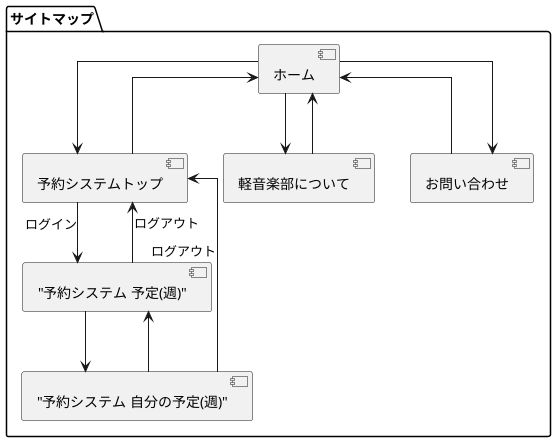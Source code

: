 @startuml

skinparam linetype ortho

package "サイトマップ" {
  [ホーム] --> [予約システムトップ]
  [ホーム] --> [軽音楽部について]
  [ホーム] --> [お問い合わせ]

  [予約システムトップ] --> [ホーム]
  [軽音楽部について] --> [ホーム]
  [お問い合わせ] --> [ホーム]

  [予約システムトップ] --> ["予約システム 予定(週)"] : ログイン
  ["予約システム 予定(週)"] --> ["予約システム 自分の予定(週)"]
  ["予約システム 自分の予定(週)"] --> ["予約システム 予定(週)"]
  ["予約システム 予定(週)"] --> [予約システムトップ] : ログアウト
  ["予約システム 自分の予定(週)"] --> [予約システムトップ] : ログアウト
}

@enduml
